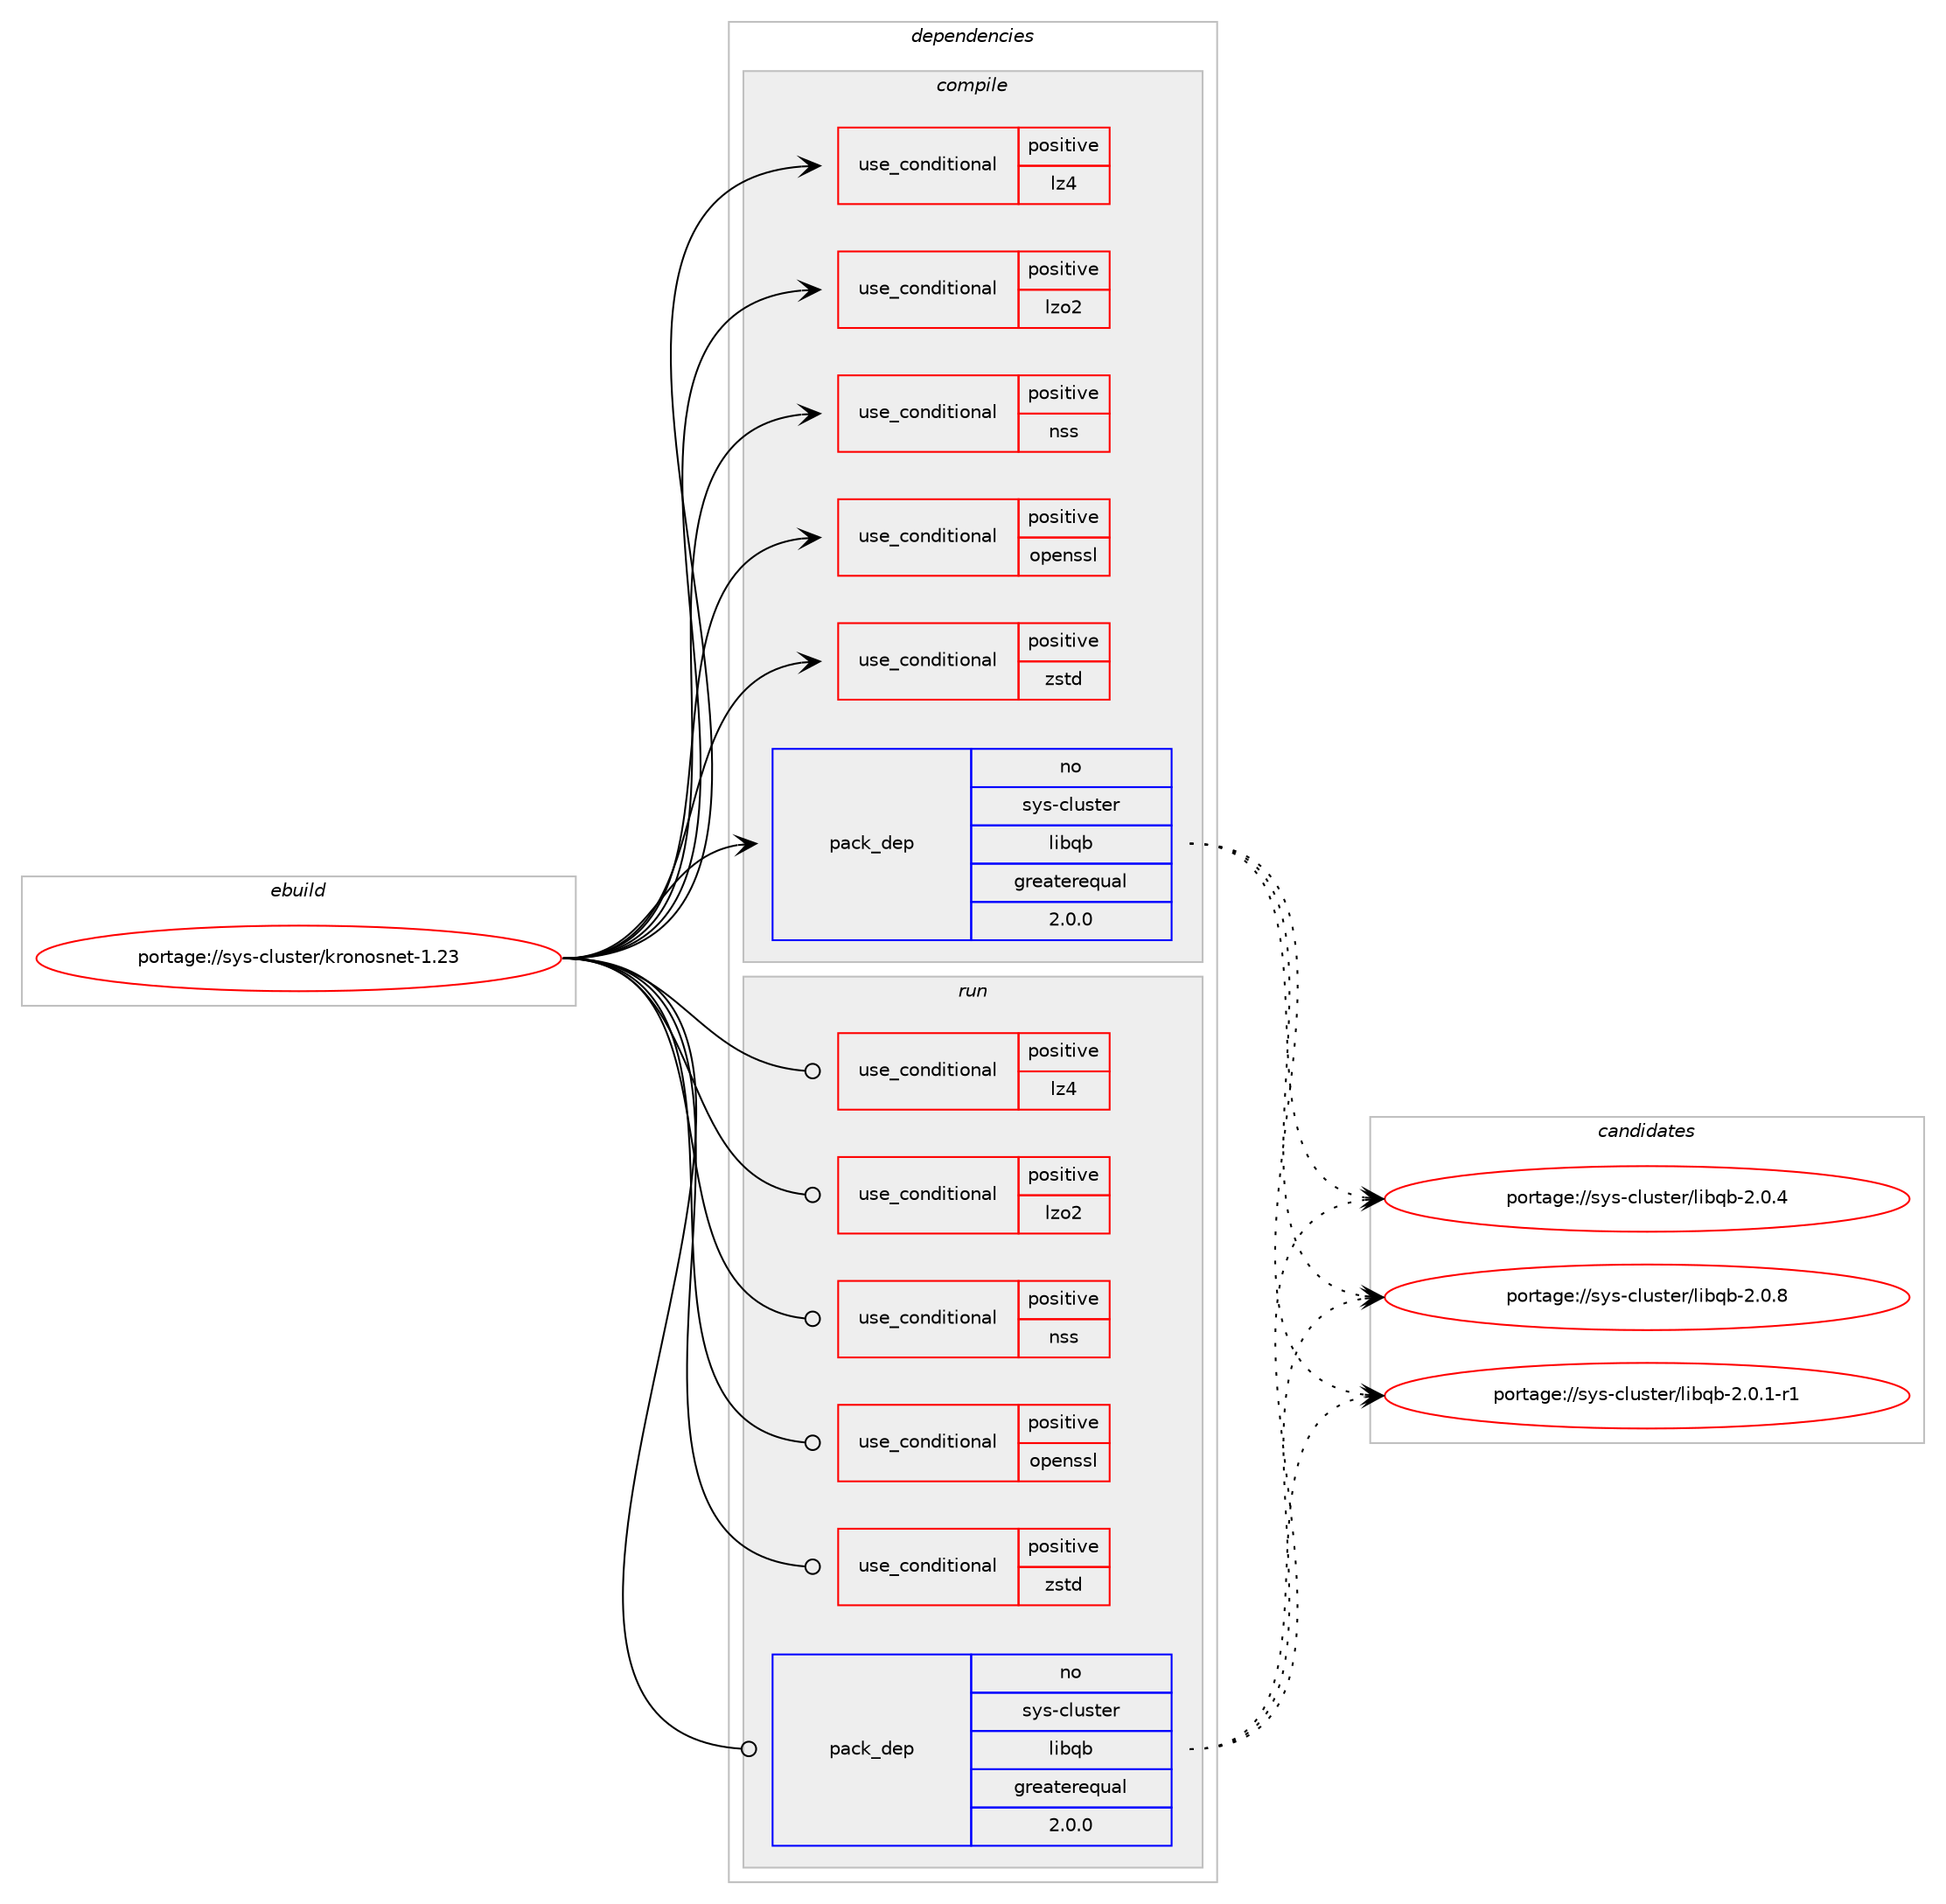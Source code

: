 digraph prolog {

# *************
# Graph options
# *************

newrank=true;
concentrate=true;
compound=true;
graph [rankdir=LR,fontname=Helvetica,fontsize=10,ranksep=1.5];#, ranksep=2.5, nodesep=0.2];
edge  [arrowhead=vee];
node  [fontname=Helvetica,fontsize=10];

# **********
# The ebuild
# **********

subgraph cluster_leftcol {
color=gray;
rank=same;
label=<<i>ebuild</i>>;
id [label="portage://sys-cluster/kronosnet-1.23", color=red, width=4, href="../sys-cluster/kronosnet-1.23.svg"];
}

# ****************
# The dependencies
# ****************

subgraph cluster_midcol {
color=gray;
label=<<i>dependencies</i>>;
subgraph cluster_compile {
fillcolor="#eeeeee";
style=filled;
label=<<i>compile</i>>;
subgraph cond865 {
dependency2136 [label=<<TABLE BORDER="0" CELLBORDER="1" CELLSPACING="0" CELLPADDING="4"><TR><TD ROWSPAN="3" CELLPADDING="10">use_conditional</TD></TR><TR><TD>positive</TD></TR><TR><TD>lz4</TD></TR></TABLE>>, shape=none, color=red];
# *** BEGIN UNKNOWN DEPENDENCY TYPE (TODO) ***
# dependency2136 -> package_dependency(portage://sys-cluster/kronosnet-1.23,install,no,app-arch,lz4,none,[,,],any_same_slot,[])
# *** END UNKNOWN DEPENDENCY TYPE (TODO) ***

}
id:e -> dependency2136:w [weight=20,style="solid",arrowhead="vee"];
subgraph cond866 {
dependency2137 [label=<<TABLE BORDER="0" CELLBORDER="1" CELLSPACING="0" CELLPADDING="4"><TR><TD ROWSPAN="3" CELLPADDING="10">use_conditional</TD></TR><TR><TD>positive</TD></TR><TR><TD>lzo2</TD></TR></TABLE>>, shape=none, color=red];
# *** BEGIN UNKNOWN DEPENDENCY TYPE (TODO) ***
# dependency2137 -> package_dependency(portage://sys-cluster/kronosnet-1.23,install,no,dev-libs,lzo,none,[,,],[slot(2)],[])
# *** END UNKNOWN DEPENDENCY TYPE (TODO) ***

}
id:e -> dependency2137:w [weight=20,style="solid",arrowhead="vee"];
subgraph cond867 {
dependency2138 [label=<<TABLE BORDER="0" CELLBORDER="1" CELLSPACING="0" CELLPADDING="4"><TR><TD ROWSPAN="3" CELLPADDING="10">use_conditional</TD></TR><TR><TD>positive</TD></TR><TR><TD>nss</TD></TR></TABLE>>, shape=none, color=red];
# *** BEGIN UNKNOWN DEPENDENCY TYPE (TODO) ***
# dependency2138 -> package_dependency(portage://sys-cluster/kronosnet-1.23,install,no,dev-libs,nss,none,[,,],[],[])
# *** END UNKNOWN DEPENDENCY TYPE (TODO) ***

}
id:e -> dependency2138:w [weight=20,style="solid",arrowhead="vee"];
subgraph cond868 {
dependency2139 [label=<<TABLE BORDER="0" CELLBORDER="1" CELLSPACING="0" CELLPADDING="4"><TR><TD ROWSPAN="3" CELLPADDING="10">use_conditional</TD></TR><TR><TD>positive</TD></TR><TR><TD>openssl</TD></TR></TABLE>>, shape=none, color=red];
# *** BEGIN UNKNOWN DEPENDENCY TYPE (TODO) ***
# dependency2139 -> package_dependency(portage://sys-cluster/kronosnet-1.23,install,no,dev-libs,openssl,none,[,,],any_same_slot,[])
# *** END UNKNOWN DEPENDENCY TYPE (TODO) ***

}
id:e -> dependency2139:w [weight=20,style="solid",arrowhead="vee"];
subgraph cond869 {
dependency2140 [label=<<TABLE BORDER="0" CELLBORDER="1" CELLSPACING="0" CELLPADDING="4"><TR><TD ROWSPAN="3" CELLPADDING="10">use_conditional</TD></TR><TR><TD>positive</TD></TR><TR><TD>zstd</TD></TR></TABLE>>, shape=none, color=red];
# *** BEGIN UNKNOWN DEPENDENCY TYPE (TODO) ***
# dependency2140 -> package_dependency(portage://sys-cluster/kronosnet-1.23,install,no,app-arch,zstd,none,[,,],any_same_slot,[])
# *** END UNKNOWN DEPENDENCY TYPE (TODO) ***

}
id:e -> dependency2140:w [weight=20,style="solid",arrowhead="vee"];
# *** BEGIN UNKNOWN DEPENDENCY TYPE (TODO) ***
# id -> package_dependency(portage://sys-cluster/kronosnet-1.23,install,no,app-arch,bzip2,none,[,,],any_same_slot,[])
# *** END UNKNOWN DEPENDENCY TYPE (TODO) ***

# *** BEGIN UNKNOWN DEPENDENCY TYPE (TODO) ***
# id -> package_dependency(portage://sys-cluster/kronosnet-1.23,install,no,app-arch,xz-utils,none,[,,],[],[])
# *** END UNKNOWN DEPENDENCY TYPE (TODO) ***

# *** BEGIN UNKNOWN DEPENDENCY TYPE (TODO) ***
# id -> package_dependency(portage://sys-cluster/kronosnet-1.23,install,no,dev-libs,libnl,none,[,,],[slot(3)],[])
# *** END UNKNOWN DEPENDENCY TYPE (TODO) ***

subgraph pack1253 {
dependency2141 [label=<<TABLE BORDER="0" CELLBORDER="1" CELLSPACING="0" CELLPADDING="4" WIDTH="220"><TR><TD ROWSPAN="6" CELLPADDING="30">pack_dep</TD></TR><TR><TD WIDTH="110">no</TD></TR><TR><TD>sys-cluster</TD></TR><TR><TD>libqb</TD></TR><TR><TD>greaterequal</TD></TR><TR><TD>2.0.0</TD></TR></TABLE>>, shape=none, color=blue];
}
id:e -> dependency2141:w [weight=20,style="solid",arrowhead="vee"];
# *** BEGIN UNKNOWN DEPENDENCY TYPE (TODO) ***
# id -> package_dependency(portage://sys-cluster/kronosnet-1.23,install,no,sys-libs,zlib,none,[,,],any_same_slot,[])
# *** END UNKNOWN DEPENDENCY TYPE (TODO) ***

}
subgraph cluster_compileandrun {
fillcolor="#eeeeee";
style=filled;
label=<<i>compile and run</i>>;
}
subgraph cluster_run {
fillcolor="#eeeeee";
style=filled;
label=<<i>run</i>>;
subgraph cond870 {
dependency2142 [label=<<TABLE BORDER="0" CELLBORDER="1" CELLSPACING="0" CELLPADDING="4"><TR><TD ROWSPAN="3" CELLPADDING="10">use_conditional</TD></TR><TR><TD>positive</TD></TR><TR><TD>lz4</TD></TR></TABLE>>, shape=none, color=red];
# *** BEGIN UNKNOWN DEPENDENCY TYPE (TODO) ***
# dependency2142 -> package_dependency(portage://sys-cluster/kronosnet-1.23,run,no,app-arch,lz4,none,[,,],any_same_slot,[])
# *** END UNKNOWN DEPENDENCY TYPE (TODO) ***

}
id:e -> dependency2142:w [weight=20,style="solid",arrowhead="odot"];
subgraph cond871 {
dependency2143 [label=<<TABLE BORDER="0" CELLBORDER="1" CELLSPACING="0" CELLPADDING="4"><TR><TD ROWSPAN="3" CELLPADDING="10">use_conditional</TD></TR><TR><TD>positive</TD></TR><TR><TD>lzo2</TD></TR></TABLE>>, shape=none, color=red];
# *** BEGIN UNKNOWN DEPENDENCY TYPE (TODO) ***
# dependency2143 -> package_dependency(portage://sys-cluster/kronosnet-1.23,run,no,dev-libs,lzo,none,[,,],[slot(2)],[])
# *** END UNKNOWN DEPENDENCY TYPE (TODO) ***

}
id:e -> dependency2143:w [weight=20,style="solid",arrowhead="odot"];
subgraph cond872 {
dependency2144 [label=<<TABLE BORDER="0" CELLBORDER="1" CELLSPACING="0" CELLPADDING="4"><TR><TD ROWSPAN="3" CELLPADDING="10">use_conditional</TD></TR><TR><TD>positive</TD></TR><TR><TD>nss</TD></TR></TABLE>>, shape=none, color=red];
# *** BEGIN UNKNOWN DEPENDENCY TYPE (TODO) ***
# dependency2144 -> package_dependency(portage://sys-cluster/kronosnet-1.23,run,no,dev-libs,nss,none,[,,],[],[])
# *** END UNKNOWN DEPENDENCY TYPE (TODO) ***

}
id:e -> dependency2144:w [weight=20,style="solid",arrowhead="odot"];
subgraph cond873 {
dependency2145 [label=<<TABLE BORDER="0" CELLBORDER="1" CELLSPACING="0" CELLPADDING="4"><TR><TD ROWSPAN="3" CELLPADDING="10">use_conditional</TD></TR><TR><TD>positive</TD></TR><TR><TD>openssl</TD></TR></TABLE>>, shape=none, color=red];
# *** BEGIN UNKNOWN DEPENDENCY TYPE (TODO) ***
# dependency2145 -> package_dependency(portage://sys-cluster/kronosnet-1.23,run,no,dev-libs,openssl,none,[,,],any_same_slot,[])
# *** END UNKNOWN DEPENDENCY TYPE (TODO) ***

}
id:e -> dependency2145:w [weight=20,style="solid",arrowhead="odot"];
subgraph cond874 {
dependency2146 [label=<<TABLE BORDER="0" CELLBORDER="1" CELLSPACING="0" CELLPADDING="4"><TR><TD ROWSPAN="3" CELLPADDING="10">use_conditional</TD></TR><TR><TD>positive</TD></TR><TR><TD>zstd</TD></TR></TABLE>>, shape=none, color=red];
# *** BEGIN UNKNOWN DEPENDENCY TYPE (TODO) ***
# dependency2146 -> package_dependency(portage://sys-cluster/kronosnet-1.23,run,no,app-arch,zstd,none,[,,],any_same_slot,[])
# *** END UNKNOWN DEPENDENCY TYPE (TODO) ***

}
id:e -> dependency2146:w [weight=20,style="solid",arrowhead="odot"];
# *** BEGIN UNKNOWN DEPENDENCY TYPE (TODO) ***
# id -> package_dependency(portage://sys-cluster/kronosnet-1.23,run,no,app-arch,bzip2,none,[,,],any_same_slot,[])
# *** END UNKNOWN DEPENDENCY TYPE (TODO) ***

# *** BEGIN UNKNOWN DEPENDENCY TYPE (TODO) ***
# id -> package_dependency(portage://sys-cluster/kronosnet-1.23,run,no,app-arch,xz-utils,none,[,,],[],[])
# *** END UNKNOWN DEPENDENCY TYPE (TODO) ***

# *** BEGIN UNKNOWN DEPENDENCY TYPE (TODO) ***
# id -> package_dependency(portage://sys-cluster/kronosnet-1.23,run,no,dev-libs,libnl,none,[,,],[slot(3)],[])
# *** END UNKNOWN DEPENDENCY TYPE (TODO) ***

subgraph pack1254 {
dependency2147 [label=<<TABLE BORDER="0" CELLBORDER="1" CELLSPACING="0" CELLPADDING="4" WIDTH="220"><TR><TD ROWSPAN="6" CELLPADDING="30">pack_dep</TD></TR><TR><TD WIDTH="110">no</TD></TR><TR><TD>sys-cluster</TD></TR><TR><TD>libqb</TD></TR><TR><TD>greaterequal</TD></TR><TR><TD>2.0.0</TD></TR></TABLE>>, shape=none, color=blue];
}
id:e -> dependency2147:w [weight=20,style="solid",arrowhead="odot"];
# *** BEGIN UNKNOWN DEPENDENCY TYPE (TODO) ***
# id -> package_dependency(portage://sys-cluster/kronosnet-1.23,run,no,sys-libs,zlib,none,[,,],any_same_slot,[])
# *** END UNKNOWN DEPENDENCY TYPE (TODO) ***

}
}

# **************
# The candidates
# **************

subgraph cluster_choices {
rank=same;
color=gray;
label=<<i>candidates</i>>;

subgraph choice1253 {
color=black;
nodesep=1;
choice11512111545991081171151161011144710810598113984550464846494511449 [label="portage://sys-cluster/libqb-2.0.1-r1", color=red, width=4,href="../sys-cluster/libqb-2.0.1-r1.svg"];
choice1151211154599108117115116101114471081059811398455046484652 [label="portage://sys-cluster/libqb-2.0.4", color=red, width=4,href="../sys-cluster/libqb-2.0.4.svg"];
choice1151211154599108117115116101114471081059811398455046484656 [label="portage://sys-cluster/libqb-2.0.8", color=red, width=4,href="../sys-cluster/libqb-2.0.8.svg"];
dependency2141:e -> choice11512111545991081171151161011144710810598113984550464846494511449:w [style=dotted,weight="100"];
dependency2141:e -> choice1151211154599108117115116101114471081059811398455046484652:w [style=dotted,weight="100"];
dependency2141:e -> choice1151211154599108117115116101114471081059811398455046484656:w [style=dotted,weight="100"];
}
subgraph choice1254 {
color=black;
nodesep=1;
choice11512111545991081171151161011144710810598113984550464846494511449 [label="portage://sys-cluster/libqb-2.0.1-r1", color=red, width=4,href="../sys-cluster/libqb-2.0.1-r1.svg"];
choice1151211154599108117115116101114471081059811398455046484652 [label="portage://sys-cluster/libqb-2.0.4", color=red, width=4,href="../sys-cluster/libqb-2.0.4.svg"];
choice1151211154599108117115116101114471081059811398455046484656 [label="portage://sys-cluster/libqb-2.0.8", color=red, width=4,href="../sys-cluster/libqb-2.0.8.svg"];
dependency2147:e -> choice11512111545991081171151161011144710810598113984550464846494511449:w [style=dotted,weight="100"];
dependency2147:e -> choice1151211154599108117115116101114471081059811398455046484652:w [style=dotted,weight="100"];
dependency2147:e -> choice1151211154599108117115116101114471081059811398455046484656:w [style=dotted,weight="100"];
}
}

}
